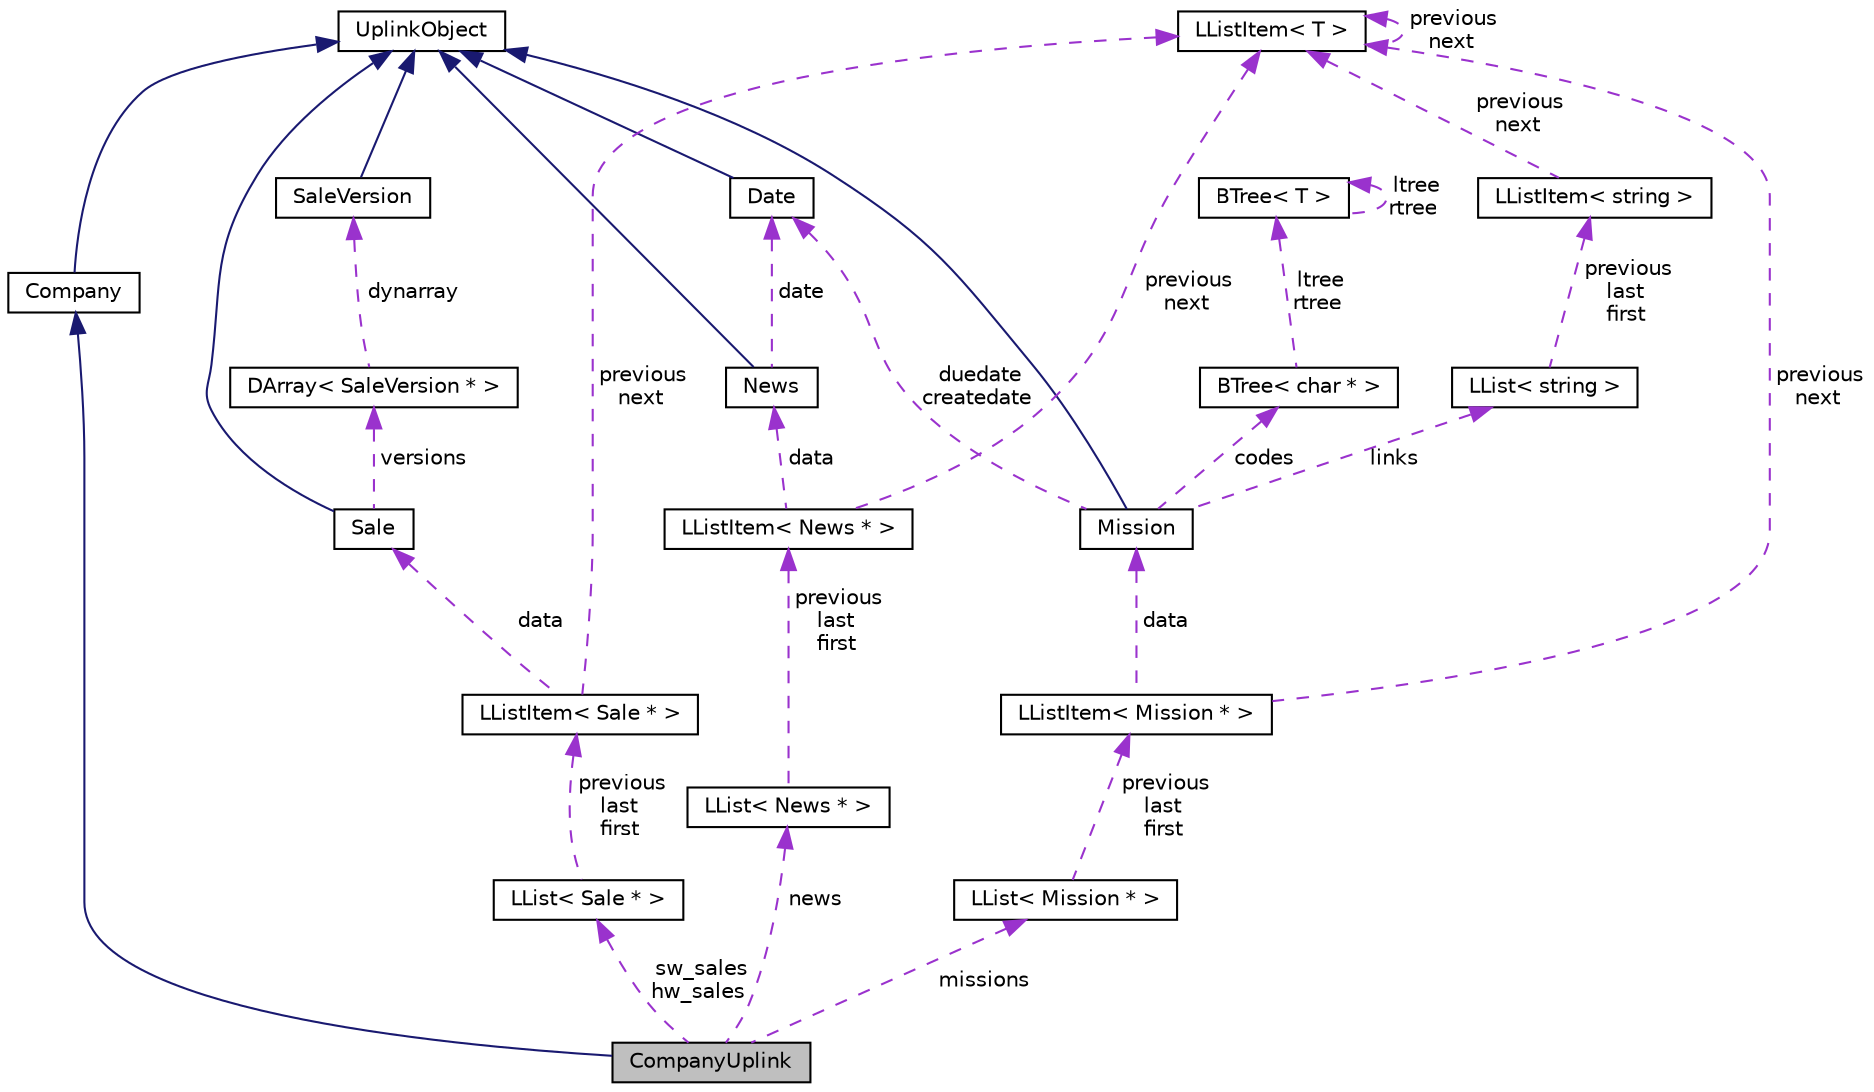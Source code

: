 digraph "CompanyUplink"
{
 // LATEX_PDF_SIZE
  edge [fontname="Helvetica",fontsize="10",labelfontname="Helvetica",labelfontsize="10"];
  node [fontname="Helvetica",fontsize="10",shape=record];
  Node1 [label="CompanyUplink",height=0.2,width=0.4,color="black", fillcolor="grey75", style="filled", fontcolor="black",tooltip=" "];
  Node2 -> Node1 [dir="back",color="midnightblue",fontsize="10",style="solid",fontname="Helvetica"];
  Node2 [label="Company",height=0.2,width=0.4,color="black", fillcolor="white", style="filled",URL="$classCompany.html",tooltip=" "];
  Node3 -> Node2 [dir="back",color="midnightblue",fontsize="10",style="solid",fontname="Helvetica"];
  Node3 [label="UplinkObject",height=0.2,width=0.4,color="black", fillcolor="white", style="filled",URL="$classUplinkObject.html",tooltip="UplinkObject base class."];
  Node4 -> Node1 [dir="back",color="darkorchid3",fontsize="10",style="dashed",label=" news" ,fontname="Helvetica"];
  Node4 [label="LList\< News * \>",height=0.2,width=0.4,color="black", fillcolor="white", style="filled",URL="$classLList.html",tooltip=" "];
  Node5 -> Node4 [dir="back",color="darkorchid3",fontsize="10",style="dashed",label=" previous\nlast\nfirst" ,fontname="Helvetica"];
  Node5 [label="LListItem\< News * \>",height=0.2,width=0.4,color="black", fillcolor="white", style="filled",URL="$classLListItem.html",tooltip=" "];
  Node6 -> Node5 [dir="back",color="darkorchid3",fontsize="10",style="dashed",label=" data" ,fontname="Helvetica"];
  Node6 [label="News",height=0.2,width=0.4,color="black", fillcolor="white", style="filled",URL="$classNews.html",tooltip="News object."];
  Node3 -> Node6 [dir="back",color="midnightblue",fontsize="10",style="solid",fontname="Helvetica"];
  Node7 -> Node6 [dir="back",color="darkorchid3",fontsize="10",style="dashed",label=" date" ,fontname="Helvetica"];
  Node7 [label="Date",height=0.2,width=0.4,color="black", fillcolor="white", style="filled",URL="$classDate.html",tooltip=" "];
  Node3 -> Node7 [dir="back",color="midnightblue",fontsize="10",style="solid",fontname="Helvetica"];
  Node8 -> Node5 [dir="back",color="darkorchid3",fontsize="10",style="dashed",label=" previous\nnext" ,fontname="Helvetica"];
  Node8 [label="LListItem\< T \>",height=0.2,width=0.4,color="black", fillcolor="white", style="filled",URL="$classLListItem.html",tooltip=" "];
  Node8 -> Node8 [dir="back",color="darkorchid3",fontsize="10",style="dashed",label=" previous\nnext" ,fontname="Helvetica"];
  Node9 -> Node1 [dir="back",color="darkorchid3",fontsize="10",style="dashed",label=" sw_sales\nhw_sales" ,fontname="Helvetica"];
  Node9 [label="LList\< Sale * \>",height=0.2,width=0.4,color="black", fillcolor="white", style="filled",URL="$classLList.html",tooltip=" "];
  Node10 -> Node9 [dir="back",color="darkorchid3",fontsize="10",style="dashed",label=" previous\nlast\nfirst" ,fontname="Helvetica"];
  Node10 [label="LListItem\< Sale * \>",height=0.2,width=0.4,color="black", fillcolor="white", style="filled",URL="$classLListItem.html",tooltip=" "];
  Node11 -> Node10 [dir="back",color="darkorchid3",fontsize="10",style="dashed",label=" data" ,fontname="Helvetica"];
  Node11 [label="Sale",height=0.2,width=0.4,color="black", fillcolor="white", style="filled",URL="$classSale.html",tooltip=" "];
  Node3 -> Node11 [dir="back",color="midnightblue",fontsize="10",style="solid",fontname="Helvetica"];
  Node12 -> Node11 [dir="back",color="darkorchid3",fontsize="10",style="dashed",label=" versions" ,fontname="Helvetica"];
  Node12 [label="DArray\< SaleVersion * \>",height=0.2,width=0.4,color="black", fillcolor="white", style="filled",URL="$classDArray.html",tooltip=" "];
  Node13 -> Node12 [dir="back",color="darkorchid3",fontsize="10",style="dashed",label=" dynarray" ,fontname="Helvetica"];
  Node13 [label="SaleVersion",height=0.2,width=0.4,color="black", fillcolor="white", style="filled",URL="$classSaleVersion.html",tooltip=" "];
  Node3 -> Node13 [dir="back",color="midnightblue",fontsize="10",style="solid",fontname="Helvetica"];
  Node8 -> Node10 [dir="back",color="darkorchid3",fontsize="10",style="dashed",label=" previous\nnext" ,fontname="Helvetica"];
  Node14 -> Node1 [dir="back",color="darkorchid3",fontsize="10",style="dashed",label=" missions" ,fontname="Helvetica"];
  Node14 [label="LList\< Mission * \>",height=0.2,width=0.4,color="black", fillcolor="white", style="filled",URL="$classLList.html",tooltip=" "];
  Node15 -> Node14 [dir="back",color="darkorchid3",fontsize="10",style="dashed",label=" previous\nlast\nfirst" ,fontname="Helvetica"];
  Node15 [label="LListItem\< Mission * \>",height=0.2,width=0.4,color="black", fillcolor="white", style="filled",URL="$classLListItem.html",tooltip=" "];
  Node16 -> Node15 [dir="back",color="darkorchid3",fontsize="10",style="dashed",label=" data" ,fontname="Helvetica"];
  Node16 [label="Mission",height=0.2,width=0.4,color="black", fillcolor="white", style="filled",URL="$classMission.html",tooltip=" "];
  Node3 -> Node16 [dir="back",color="midnightblue",fontsize="10",style="solid",fontname="Helvetica"];
  Node17 -> Node16 [dir="back",color="darkorchid3",fontsize="10",style="dashed",label=" links" ,fontname="Helvetica"];
  Node17 [label="LList\< string \>",height=0.2,width=0.4,color="black", fillcolor="white", style="filled",URL="$classLList.html",tooltip=" "];
  Node18 -> Node17 [dir="back",color="darkorchid3",fontsize="10",style="dashed",label=" previous\nlast\nfirst" ,fontname="Helvetica"];
  Node18 [label="LListItem\< string \>",height=0.2,width=0.4,color="black", fillcolor="white", style="filled",URL="$classLListItem.html",tooltip=" "];
  Node8 -> Node18 [dir="back",color="darkorchid3",fontsize="10",style="dashed",label=" previous\nnext" ,fontname="Helvetica"];
  Node7 -> Node16 [dir="back",color="darkorchid3",fontsize="10",style="dashed",label=" duedate\ncreatedate" ,fontname="Helvetica"];
  Node19 -> Node16 [dir="back",color="darkorchid3",fontsize="10",style="dashed",label=" codes" ,fontname="Helvetica"];
  Node19 [label="BTree\< char * \>",height=0.2,width=0.4,color="black", fillcolor="white", style="filled",URL="$classBTree.html",tooltip=" "];
  Node20 -> Node19 [dir="back",color="darkorchid3",fontsize="10",style="dashed",label=" ltree\nrtree" ,fontname="Helvetica"];
  Node20 [label="BTree\< T \>",height=0.2,width=0.4,color="black", fillcolor="white", style="filled",URL="$classBTree.html",tooltip=" "];
  Node20 -> Node20 [dir="back",color="darkorchid3",fontsize="10",style="dashed",label=" ltree\nrtree" ,fontname="Helvetica"];
  Node8 -> Node15 [dir="back",color="darkorchid3",fontsize="10",style="dashed",label=" previous\nnext" ,fontname="Helvetica"];
}
